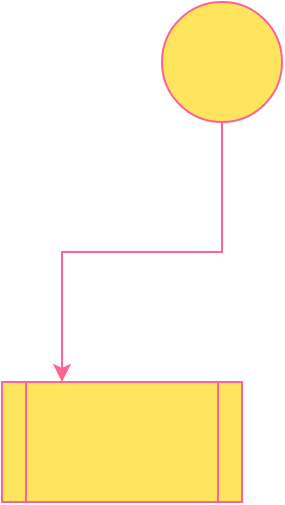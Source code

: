 <mxfile version="21.6.9" type="github">
  <diagram name="第 1 页" id="4CF23f6XX_b41YB8ozRu">
    <mxGraphModel dx="1818" dy="939" grid="1" gridSize="10" guides="1" tooltips="1" connect="1" arrows="1" fold="1" page="1" pageScale="1" pageWidth="827" pageHeight="1169" math="0" shadow="0">
      <root>
        <mxCell id="0" />
        <mxCell id="1" parent="0" />
        <mxCell id="7jx5U1DF9f_Hy3JsZGul-3" style="edgeStyle=orthogonalEdgeStyle;rounded=0;orthogonalLoop=1;jettySize=auto;html=1;entryX=0.25;entryY=0;entryDx=0;entryDy=0;strokeColor=#FF6392;fontColor=#5AA9E6;fillColor=#FFE45E;" parent="1" source="7jx5U1DF9f_Hy3JsZGul-1" target="7jx5U1DF9f_Hy3JsZGul-2" edge="1">
          <mxGeometry relative="1" as="geometry" />
        </mxCell>
        <mxCell id="7jx5U1DF9f_Hy3JsZGul-1" value="" style="ellipse;whiteSpace=wrap;html=1;aspect=fixed;labelBackgroundColor=none;fillColor=#FFE45E;strokeColor=#FF6392;fontColor=#5AA9E6;" parent="1" vertex="1">
          <mxGeometry x="300" y="240" width="60" height="60" as="geometry" />
        </mxCell>
        <mxCell id="7jx5U1DF9f_Hy3JsZGul-2" value="" style="shape=process;whiteSpace=wrap;html=1;backgroundOutline=1;strokeColor=#FF6392;fontColor=#5AA9E6;fillColor=#FFE45E;" parent="1" vertex="1">
          <mxGeometry x="220" y="430" width="120" height="60" as="geometry" />
        </mxCell>
      </root>
    </mxGraphModel>
  </diagram>
</mxfile>
